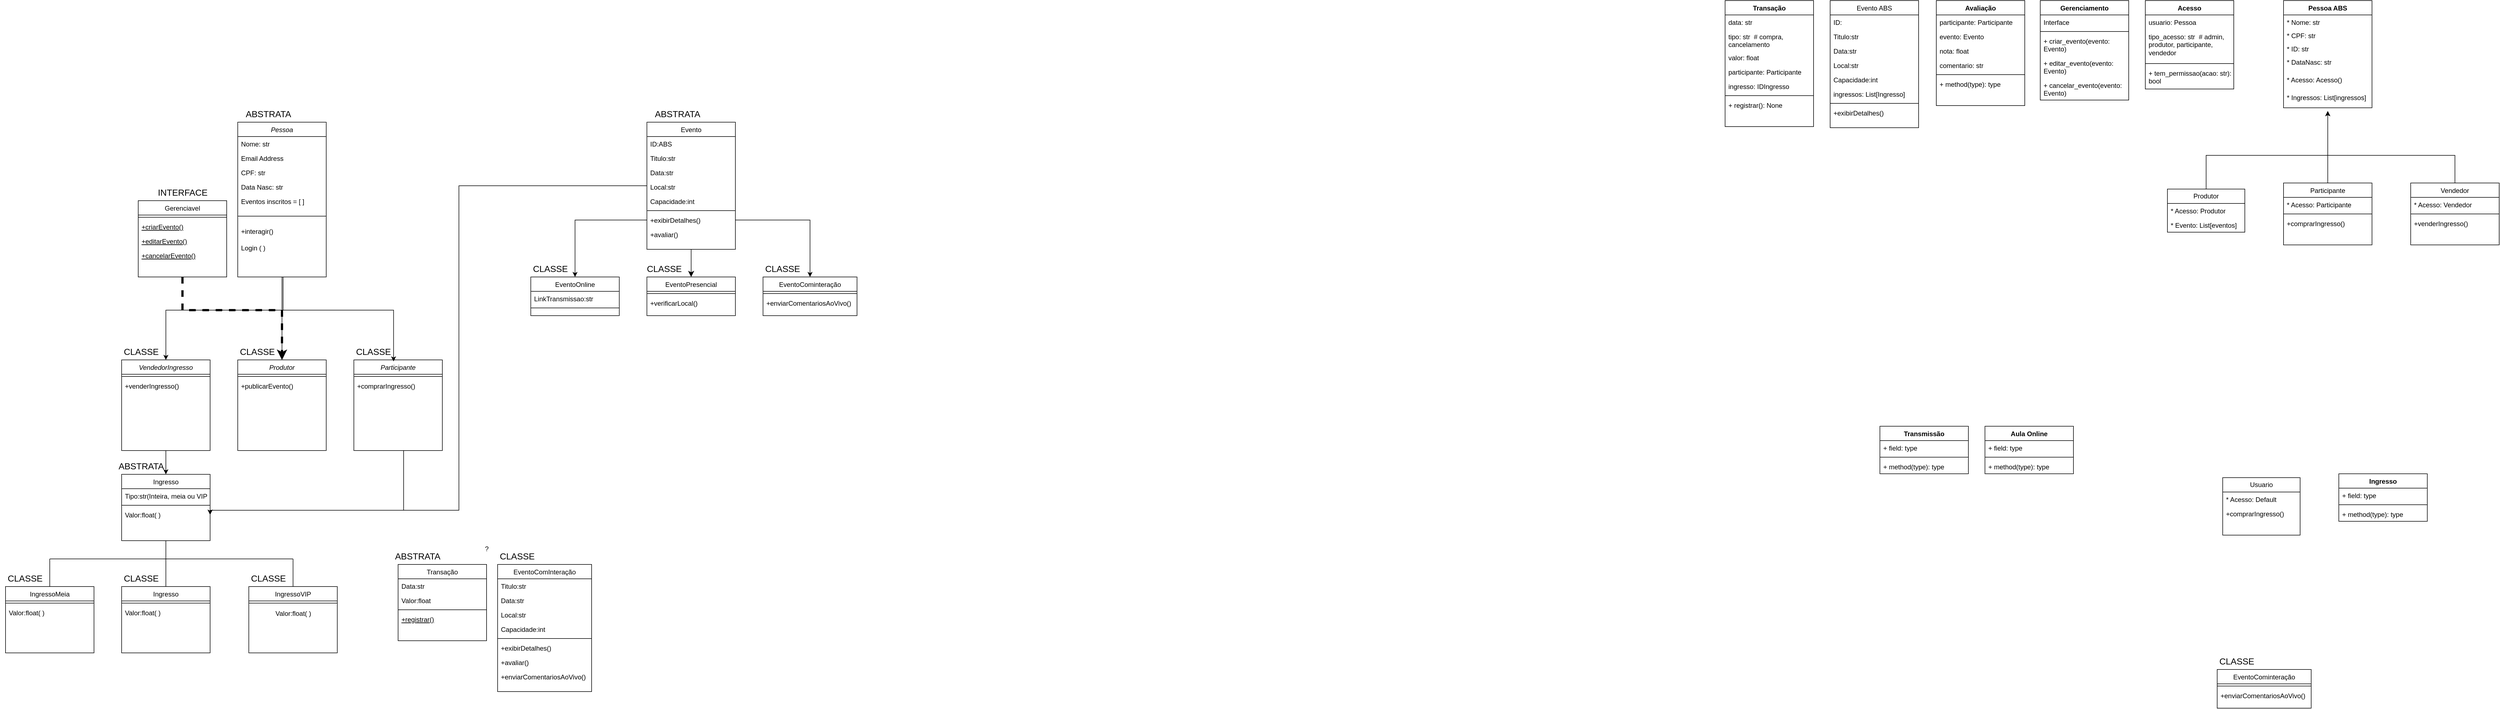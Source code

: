 <mxfile version="27.0.1">
  <diagram id="C5RBs43oDa-KdzZeNtuy" name="Page-1">
    <mxGraphModel dx="1316" dy="732" grid="1" gridSize="10" guides="1" tooltips="1" connect="1" arrows="1" fold="1" page="1" pageScale="1" pageWidth="827" pageHeight="1169" background="none" math="0" shadow="0">
      <root>
        <mxCell id="WIyWlLk6GJQsqaUBKTNV-0" />
        <mxCell id="WIyWlLk6GJQsqaUBKTNV-1" parent="WIyWlLk6GJQsqaUBKTNV-0" />
        <mxCell id="qELRmDSTks_RnJ9ymgZq-40" style="edgeStyle=orthogonalEdgeStyle;rounded=0;orthogonalLoop=1;jettySize=auto;html=1;exitX=0.5;exitY=1;exitDx=0;exitDy=0;" parent="WIyWlLk6GJQsqaUBKTNV-1" source="zkfFHV4jXpPFQw0GAbJ--0" target="qELRmDSTks_RnJ9ymgZq-30" edge="1">
          <mxGeometry relative="1" as="geometry">
            <mxPoint x="650" y="840" as="sourcePoint" />
            <Array as="points">
              <mxPoint x="552" y="810" />
              <mxPoint x="340" y="810" />
            </Array>
          </mxGeometry>
        </mxCell>
        <mxCell id="qELRmDSTks_RnJ9ymgZq-84" style="edgeStyle=orthogonalEdgeStyle;rounded=0;orthogonalLoop=1;jettySize=auto;html=1;" parent="WIyWlLk6GJQsqaUBKTNV-1" source="zkfFHV4jXpPFQw0GAbJ--0" target="vaQc-ln_dhfai32MLf0o-9" edge="1">
          <mxGeometry relative="1" as="geometry" />
        </mxCell>
        <mxCell id="zkfFHV4jXpPFQw0GAbJ--0" value="Pessoa" style="swimlane;fontStyle=2;align=center;verticalAlign=top;childLayout=stackLayout;horizontal=1;startSize=26;horizontalStack=0;resizeParent=1;resizeLast=0;collapsible=1;marginBottom=0;rounded=0;shadow=0;strokeWidth=1;" parent="WIyWlLk6GJQsqaUBKTNV-1" vertex="1">
          <mxGeometry x="470" y="470" width="160" height="280" as="geometry">
            <mxRectangle x="230" y="140" width="160" height="26" as="alternateBounds" />
          </mxGeometry>
        </mxCell>
        <mxCell id="zkfFHV4jXpPFQw0GAbJ--1" value="Nome: str" style="text;align=left;verticalAlign=top;spacingLeft=4;spacingRight=4;overflow=hidden;rotatable=0;points=[[0,0.5],[1,0.5]];portConstraint=eastwest;" parent="zkfFHV4jXpPFQw0GAbJ--0" vertex="1">
          <mxGeometry y="26" width="160" height="26" as="geometry" />
        </mxCell>
        <mxCell id="zkfFHV4jXpPFQw0GAbJ--3" value="Email Address" style="text;align=left;verticalAlign=top;spacingLeft=4;spacingRight=4;overflow=hidden;rotatable=0;points=[[0,0.5],[1,0.5]];portConstraint=eastwest;rounded=0;shadow=0;html=0;" parent="zkfFHV4jXpPFQw0GAbJ--0" vertex="1">
          <mxGeometry y="52" width="160" height="26" as="geometry" />
        </mxCell>
        <mxCell id="3LgKwWBH9SutKrGx6Lj7-1" value="CPF: str" style="text;align=left;verticalAlign=top;spacingLeft=4;spacingRight=4;overflow=hidden;rotatable=0;points=[[0,0.5],[1,0.5]];portConstraint=eastwest;rounded=0;shadow=0;html=0;" parent="zkfFHV4jXpPFQw0GAbJ--0" vertex="1">
          <mxGeometry y="78" width="160" height="26" as="geometry" />
        </mxCell>
        <mxCell id="3LgKwWBH9SutKrGx6Lj7-2" value="Data Nasc: str" style="text;align=left;verticalAlign=top;spacingLeft=4;spacingRight=4;overflow=hidden;rotatable=0;points=[[0,0.5],[1,0.5]];portConstraint=eastwest;rounded=0;shadow=0;html=0;" parent="zkfFHV4jXpPFQw0GAbJ--0" vertex="1">
          <mxGeometry y="104" width="160" height="26" as="geometry" />
        </mxCell>
        <mxCell id="3LgKwWBH9SutKrGx6Lj7-3" value="Eventos inscritos = [ ] " style="text;align=left;verticalAlign=top;spacingLeft=4;spacingRight=4;overflow=hidden;rotatable=0;points=[[0,0.5],[1,0.5]];portConstraint=eastwest;rounded=0;shadow=0;html=0;" parent="zkfFHV4jXpPFQw0GAbJ--0" vertex="1">
          <mxGeometry y="130" width="160" height="26" as="geometry" />
        </mxCell>
        <mxCell id="zkfFHV4jXpPFQw0GAbJ--4" value="" style="line;html=1;strokeWidth=1;align=left;verticalAlign=middle;spacingTop=-1;spacingLeft=3;spacingRight=3;rotatable=0;labelPosition=right;points=[];portConstraint=eastwest;" parent="zkfFHV4jXpPFQw0GAbJ--0" vertex="1">
          <mxGeometry y="156" width="160" height="28" as="geometry" />
        </mxCell>
        <mxCell id="zkfFHV4jXpPFQw0GAbJ--5" value="+interagir()" style="text;align=left;verticalAlign=top;spacingLeft=4;spacingRight=4;overflow=hidden;rotatable=0;points=[[0,0.5],[1,0.5]];portConstraint=eastwest;" parent="zkfFHV4jXpPFQw0GAbJ--0" vertex="1">
          <mxGeometry y="184" width="160" height="30" as="geometry" />
        </mxCell>
        <mxCell id="3LgKwWBH9SutKrGx6Lj7-6" value="Login ( )" style="text;align=left;verticalAlign=top;spacingLeft=4;spacingRight=4;overflow=hidden;rotatable=0;points=[[0,0.5],[1,0.5]];portConstraint=eastwest;" parent="zkfFHV4jXpPFQw0GAbJ--0" vertex="1">
          <mxGeometry y="214" width="160" height="30" as="geometry" />
        </mxCell>
        <mxCell id="miz2k0240RmvroDc6ffv-0" style="edgeStyle=orthogonalEdgeStyle;rounded=0;orthogonalLoop=1;jettySize=auto;html=1;entryX=0.5;entryY=0;entryDx=0;entryDy=0;exitX=0.5;exitY=1;exitDx=0;exitDy=0;dashed=1;strokeWidth=4;" parent="WIyWlLk6GJQsqaUBKTNV-1" source="zkfFHV4jXpPFQw0GAbJ--6" target="vaQc-ln_dhfai32MLf0o-9" edge="1">
          <mxGeometry relative="1" as="geometry">
            <Array as="points">
              <mxPoint x="370" y="810" />
              <mxPoint x="550" y="810" />
            </Array>
          </mxGeometry>
        </mxCell>
        <mxCell id="zkfFHV4jXpPFQw0GAbJ--6" value="Gerenciavel" style="swimlane;fontStyle=0;align=center;verticalAlign=top;childLayout=stackLayout;horizontal=1;startSize=26;horizontalStack=0;resizeParent=1;resizeLast=0;collapsible=1;marginBottom=0;rounded=0;shadow=0;strokeWidth=1;" parent="WIyWlLk6GJQsqaUBKTNV-1" vertex="1">
          <mxGeometry x="290" y="612" width="160" height="138" as="geometry">
            <mxRectangle x="130" y="380" width="160" height="26" as="alternateBounds" />
          </mxGeometry>
        </mxCell>
        <mxCell id="zkfFHV4jXpPFQw0GAbJ--9" value="" style="line;html=1;strokeWidth=1;align=left;verticalAlign=middle;spacingTop=-1;spacingLeft=3;spacingRight=3;rotatable=0;labelPosition=right;points=[];portConstraint=eastwest;" parent="zkfFHV4jXpPFQw0GAbJ--6" vertex="1">
          <mxGeometry y="26" width="160" height="8" as="geometry" />
        </mxCell>
        <mxCell id="zkfFHV4jXpPFQw0GAbJ--10" value="+criarEvento()" style="text;align=left;verticalAlign=top;spacingLeft=4;spacingRight=4;overflow=hidden;rotatable=0;points=[[0,0.5],[1,0.5]];portConstraint=eastwest;fontStyle=4" parent="zkfFHV4jXpPFQw0GAbJ--6" vertex="1">
          <mxGeometry y="34" width="160" height="26" as="geometry" />
        </mxCell>
        <mxCell id="qELRmDSTks_RnJ9ymgZq-77" value="+editarEvento()" style="text;align=left;verticalAlign=top;spacingLeft=4;spacingRight=4;overflow=hidden;rotatable=0;points=[[0,0.5],[1,0.5]];portConstraint=eastwest;fontStyle=4" parent="zkfFHV4jXpPFQw0GAbJ--6" vertex="1">
          <mxGeometry y="60" width="160" height="26" as="geometry" />
        </mxCell>
        <mxCell id="qELRmDSTks_RnJ9ymgZq-78" value="+cancelarEvento()" style="text;align=left;verticalAlign=top;spacingLeft=4;spacingRight=4;overflow=hidden;rotatable=0;points=[[0,0.5],[1,0.5]];portConstraint=eastwest;fontStyle=4" parent="zkfFHV4jXpPFQw0GAbJ--6" vertex="1">
          <mxGeometry y="86" width="160" height="26" as="geometry" />
        </mxCell>
        <mxCell id="zkfFHV4jXpPFQw0GAbJ--13" value="IngressoMeia" style="swimlane;fontStyle=0;align=center;verticalAlign=top;childLayout=stackLayout;horizontal=1;startSize=26;horizontalStack=0;resizeParent=1;resizeLast=0;collapsible=1;marginBottom=0;rounded=0;shadow=0;strokeWidth=1;" parent="WIyWlLk6GJQsqaUBKTNV-1" vertex="1">
          <mxGeometry x="50" y="1310" width="160" height="120" as="geometry">
            <mxRectangle x="340" y="380" width="170" height="26" as="alternateBounds" />
          </mxGeometry>
        </mxCell>
        <mxCell id="zkfFHV4jXpPFQw0GAbJ--15" value="" style="line;html=1;strokeWidth=1;align=left;verticalAlign=middle;spacingTop=-1;spacingLeft=3;spacingRight=3;rotatable=0;labelPosition=right;points=[];portConstraint=eastwest;" parent="zkfFHV4jXpPFQw0GAbJ--13" vertex="1">
          <mxGeometry y="26" width="160" height="8" as="geometry" />
        </mxCell>
        <mxCell id="zkfFHV4jXpPFQw0GAbJ--14" value="Valor:float( )" style="text;align=left;verticalAlign=top;spacingLeft=4;spacingRight=4;overflow=hidden;rotatable=0;points=[[0,0.5],[1,0.5]];portConstraint=eastwest;" parent="zkfFHV4jXpPFQw0GAbJ--13" vertex="1">
          <mxGeometry y="34" width="160" height="26" as="geometry" />
        </mxCell>
        <mxCell id="vaQc-ln_dhfai32MLf0o-47" style="edgeStyle=none;curved=1;rounded=0;orthogonalLoop=1;jettySize=auto;html=1;entryX=0.5;entryY=0;entryDx=0;entryDy=0;fontSize=12;startSize=8;endSize=8;" parent="WIyWlLk6GJQsqaUBKTNV-1" source="zkfFHV4jXpPFQw0GAbJ--17" target="vaQc-ln_dhfai32MLf0o-37" edge="1">
          <mxGeometry relative="1" as="geometry" />
        </mxCell>
        <mxCell id="miz2k0240RmvroDc6ffv-1" style="edgeStyle=orthogonalEdgeStyle;rounded=0;orthogonalLoop=1;jettySize=auto;html=1;entryX=1;entryY=0.5;entryDx=0;entryDy=0;targetPerimeterSpacing=0;" parent="WIyWlLk6GJQsqaUBKTNV-1" source="zkfFHV4jXpPFQw0GAbJ--17" target="qELRmDSTks_RnJ9ymgZq-49" edge="1">
          <mxGeometry relative="1" as="geometry">
            <Array as="points">
              <mxPoint x="870" y="585" />
              <mxPoint x="870" y="1172" />
            </Array>
          </mxGeometry>
        </mxCell>
        <mxCell id="zkfFHV4jXpPFQw0GAbJ--17" value="Evento" style="swimlane;fontStyle=0;align=center;verticalAlign=top;childLayout=stackLayout;horizontal=1;startSize=26;horizontalStack=0;resizeParent=1;resizeLast=0;collapsible=1;marginBottom=0;rounded=0;shadow=0;strokeWidth=1;" parent="WIyWlLk6GJQsqaUBKTNV-1" vertex="1">
          <mxGeometry x="1210" y="470" width="160" height="230" as="geometry">
            <mxRectangle x="550" y="140" width="160" height="26" as="alternateBounds" />
          </mxGeometry>
        </mxCell>
        <mxCell id="qELRmDSTks_RnJ9ymgZq-29" value="ID:ABS" style="text;align=left;verticalAlign=top;spacingLeft=4;spacingRight=4;overflow=hidden;rotatable=0;points=[[0,0.5],[1,0.5]];portConstraint=eastwest;" parent="zkfFHV4jXpPFQw0GAbJ--17" vertex="1">
          <mxGeometry y="26" width="160" height="26" as="geometry" />
        </mxCell>
        <mxCell id="zkfFHV4jXpPFQw0GAbJ--18" value="Titulo:str " style="text;align=left;verticalAlign=top;spacingLeft=4;spacingRight=4;overflow=hidden;rotatable=0;points=[[0,0.5],[1,0.5]];portConstraint=eastwest;" parent="zkfFHV4jXpPFQw0GAbJ--17" vertex="1">
          <mxGeometry y="52" width="160" height="26" as="geometry" />
        </mxCell>
        <mxCell id="zkfFHV4jXpPFQw0GAbJ--19" value="Data:str " style="text;align=left;verticalAlign=top;spacingLeft=4;spacingRight=4;overflow=hidden;rotatable=0;points=[[0,0.5],[1,0.5]];portConstraint=eastwest;rounded=0;shadow=0;html=0;" parent="zkfFHV4jXpPFQw0GAbJ--17" vertex="1">
          <mxGeometry y="78" width="160" height="26" as="geometry" />
        </mxCell>
        <mxCell id="zkfFHV4jXpPFQw0GAbJ--20" value="Local:str " style="text;align=left;verticalAlign=top;spacingLeft=4;spacingRight=4;overflow=hidden;rotatable=0;points=[[0,0.5],[1,0.5]];portConstraint=eastwest;rounded=0;shadow=0;html=0;" parent="zkfFHV4jXpPFQw0GAbJ--17" vertex="1">
          <mxGeometry y="104" width="160" height="26" as="geometry" />
        </mxCell>
        <mxCell id="zkfFHV4jXpPFQw0GAbJ--21" value="Capacidade:int" style="text;align=left;verticalAlign=top;spacingLeft=4;spacingRight=4;overflow=hidden;rotatable=0;points=[[0,0.5],[1,0.5]];portConstraint=eastwest;rounded=0;shadow=0;html=0;" parent="zkfFHV4jXpPFQw0GAbJ--17" vertex="1">
          <mxGeometry y="130" width="160" height="26" as="geometry" />
        </mxCell>
        <mxCell id="zkfFHV4jXpPFQw0GAbJ--23" value="" style="line;html=1;strokeWidth=1;align=left;verticalAlign=middle;spacingTop=-1;spacingLeft=3;spacingRight=3;rotatable=0;labelPosition=right;points=[];portConstraint=eastwest;" parent="zkfFHV4jXpPFQw0GAbJ--17" vertex="1">
          <mxGeometry y="156" width="160" height="8" as="geometry" />
        </mxCell>
        <mxCell id="zkfFHV4jXpPFQw0GAbJ--24" value="+exibirDetalhes()" style="text;align=left;verticalAlign=top;spacingLeft=4;spacingRight=4;overflow=hidden;rotatable=0;points=[[0,0.5],[1,0.5]];portConstraint=eastwest;" parent="zkfFHV4jXpPFQw0GAbJ--17" vertex="1">
          <mxGeometry y="164" width="160" height="26" as="geometry" />
        </mxCell>
        <mxCell id="zkfFHV4jXpPFQw0GAbJ--25" value="+avaliar() " style="text;align=left;verticalAlign=top;spacingLeft=4;spacingRight=4;overflow=hidden;rotatable=0;points=[[0,0.5],[1,0.5]];portConstraint=eastwest;" parent="zkfFHV4jXpPFQw0GAbJ--17" vertex="1">
          <mxGeometry y="190" width="160" height="40" as="geometry" />
        </mxCell>
        <mxCell id="vaQc-ln_dhfai32MLf0o-1" value="ABSTRATA" style="text;html=1;align=center;verticalAlign=middle;resizable=0;points=[];autosize=1;strokeColor=none;fillColor=none;fontSize=16;" parent="WIyWlLk6GJQsqaUBKTNV-1" vertex="1">
          <mxGeometry x="470" y="440" width="110" height="30" as="geometry" />
        </mxCell>
        <mxCell id="vaQc-ln_dhfai32MLf0o-5" value="ABSTRATA" style="text;html=1;align=center;verticalAlign=middle;resizable=0;points=[];autosize=1;strokeColor=none;fillColor=none;fontSize=16;" parent="WIyWlLk6GJQsqaUBKTNV-1" vertex="1">
          <mxGeometry x="1210" y="440" width="110" height="30" as="geometry" />
        </mxCell>
        <mxCell id="vaQc-ln_dhfai32MLf0o-6" value="ABSTRATA" style="text;html=1;align=center;verticalAlign=middle;resizable=0;points=[];autosize=1;strokeColor=none;fillColor=none;fontSize=16;" parent="WIyWlLk6GJQsqaUBKTNV-1" vertex="1">
          <mxGeometry x="740" y="1240" width="110" height="30" as="geometry" />
        </mxCell>
        <mxCell id="vaQc-ln_dhfai32MLf0o-7" value="CLASSE" style="text;html=1;align=center;verticalAlign=middle;resizable=0;points=[];autosize=1;strokeColor=none;fillColor=none;fontSize=16;" parent="WIyWlLk6GJQsqaUBKTNV-1" vertex="1">
          <mxGeometry x="250" y="1280" width="90" height="30" as="geometry" />
        </mxCell>
        <mxCell id="vaQc-ln_dhfai32MLf0o-9" value="Produtor" style="swimlane;fontStyle=2;align=center;verticalAlign=top;childLayout=stackLayout;horizontal=1;startSize=26;horizontalStack=0;resizeParent=1;resizeLast=0;collapsible=1;marginBottom=0;rounded=0;shadow=0;strokeWidth=1;" parent="WIyWlLk6GJQsqaUBKTNV-1" vertex="1">
          <mxGeometry x="470" y="900" width="160" height="164" as="geometry">
            <mxRectangle x="230" y="140" width="160" height="26" as="alternateBounds" />
          </mxGeometry>
        </mxCell>
        <mxCell id="vaQc-ln_dhfai32MLf0o-13" value="" style="line;html=1;strokeWidth=1;align=left;verticalAlign=middle;spacingTop=-1;spacingLeft=3;spacingRight=3;rotatable=0;labelPosition=right;points=[];portConstraint=eastwest;" parent="vaQc-ln_dhfai32MLf0o-9" vertex="1">
          <mxGeometry y="26" width="160" height="8" as="geometry" />
        </mxCell>
        <mxCell id="vaQc-ln_dhfai32MLf0o-24" value="+publicarEvento()" style="text;align=left;verticalAlign=top;spacingLeft=4;spacingRight=4;overflow=hidden;rotatable=0;points=[[0,0.5],[1,0.5]];portConstraint=eastwest;" parent="vaQc-ln_dhfai32MLf0o-9" vertex="1">
          <mxGeometry y="34" width="160" height="26" as="geometry" />
        </mxCell>
        <mxCell id="miz2k0240RmvroDc6ffv-2" style="edgeStyle=orthogonalEdgeStyle;rounded=0;orthogonalLoop=1;jettySize=auto;html=1;entryX=1;entryY=0.5;entryDx=0;entryDy=0;" parent="WIyWlLk6GJQsqaUBKTNV-1" target="qELRmDSTks_RnJ9ymgZq-49" edge="1">
          <mxGeometry relative="1" as="geometry">
            <Array as="points">
              <mxPoint x="770" y="1172" />
            </Array>
            <mxPoint x="770" y="1064" as="sourcePoint" />
            <mxPoint x="430" y="1172" as="targetPoint" />
          </mxGeometry>
        </mxCell>
        <mxCell id="vaQc-ln_dhfai32MLf0o-15" value="Participante" style="swimlane;fontStyle=2;align=center;verticalAlign=top;childLayout=stackLayout;horizontal=1;startSize=26;horizontalStack=0;resizeParent=1;resizeLast=0;collapsible=1;marginBottom=0;rounded=0;shadow=0;strokeWidth=1;" parent="WIyWlLk6GJQsqaUBKTNV-1" vertex="1">
          <mxGeometry x="680" y="900" width="160" height="164" as="geometry">
            <mxRectangle x="230" y="140" width="160" height="26" as="alternateBounds" />
          </mxGeometry>
        </mxCell>
        <mxCell id="vaQc-ln_dhfai32MLf0o-19" value="" style="line;html=1;strokeWidth=1;align=left;verticalAlign=middle;spacingTop=-1;spacingLeft=3;spacingRight=3;rotatable=0;labelPosition=right;points=[];portConstraint=eastwest;" parent="vaQc-ln_dhfai32MLf0o-15" vertex="1">
          <mxGeometry y="26" width="160" height="8" as="geometry" />
        </mxCell>
        <mxCell id="vaQc-ln_dhfai32MLf0o-27" value="+comprarIngresso()" style="text;align=left;verticalAlign=top;spacingLeft=4;spacingRight=4;overflow=hidden;rotatable=0;points=[[0,0.5],[1,0.5]];portConstraint=eastwest;" parent="vaQc-ln_dhfai32MLf0o-15" vertex="1">
          <mxGeometry y="34" width="160" height="26" as="geometry" />
        </mxCell>
        <mxCell id="vaQc-ln_dhfai32MLf0o-25" value="CLASSE" style="text;html=1;align=center;verticalAlign=middle;resizable=0;points=[];autosize=1;strokeColor=none;fillColor=none;fontSize=16;" parent="WIyWlLk6GJQsqaUBKTNV-1" vertex="1">
          <mxGeometry x="460" y="870" width="90" height="30" as="geometry" />
        </mxCell>
        <mxCell id="vaQc-ln_dhfai32MLf0o-26" value="CLASSE" style="text;html=1;align=center;verticalAlign=middle;resizable=0;points=[];autosize=1;strokeColor=none;fillColor=none;fontSize=16;" parent="WIyWlLk6GJQsqaUBKTNV-1" vertex="1">
          <mxGeometry x="670" y="870" width="90" height="30" as="geometry" />
        </mxCell>
        <mxCell id="vaQc-ln_dhfai32MLf0o-28" value="EventoOnline" style="swimlane;fontStyle=0;align=center;verticalAlign=top;childLayout=stackLayout;horizontal=1;startSize=26;horizontalStack=0;resizeParent=1;resizeLast=0;collapsible=1;marginBottom=0;rounded=0;shadow=0;strokeWidth=1;" parent="WIyWlLk6GJQsqaUBKTNV-1" vertex="1">
          <mxGeometry x="1000" y="750" width="160" height="70" as="geometry">
            <mxRectangle x="550" y="140" width="160" height="26" as="alternateBounds" />
          </mxGeometry>
        </mxCell>
        <mxCell id="vaQc-ln_dhfai32MLf0o-58" value="LinkTransmissao:str" style="text;align=left;verticalAlign=top;spacingLeft=4;spacingRight=4;overflow=hidden;rotatable=0;points=[[0,0.5],[1,0.5]];portConstraint=eastwest;rounded=0;shadow=0;html=0;" parent="vaQc-ln_dhfai32MLf0o-28" vertex="1">
          <mxGeometry y="26" width="160" height="26" as="geometry" />
        </mxCell>
        <mxCell id="vaQc-ln_dhfai32MLf0o-33" value="" style="line;html=1;strokeWidth=1;align=left;verticalAlign=middle;spacingTop=-1;spacingLeft=3;spacingRight=3;rotatable=0;labelPosition=right;points=[];portConstraint=eastwest;" parent="vaQc-ln_dhfai32MLf0o-28" vertex="1">
          <mxGeometry y="52" width="160" height="8" as="geometry" />
        </mxCell>
        <mxCell id="vaQc-ln_dhfai32MLf0o-36" value="CLASSE" style="text;html=1;align=center;verticalAlign=middle;resizable=0;points=[];autosize=1;strokeColor=none;fillColor=none;fontSize=16;" parent="WIyWlLk6GJQsqaUBKTNV-1" vertex="1">
          <mxGeometry x="990" y="720" width="90" height="30" as="geometry" />
        </mxCell>
        <mxCell id="vaQc-ln_dhfai32MLf0o-37" value="EventoPresencial" style="swimlane;fontStyle=0;align=center;verticalAlign=top;childLayout=stackLayout;horizontal=1;startSize=26;horizontalStack=0;resizeParent=1;resizeLast=0;collapsible=1;marginBottom=0;rounded=0;shadow=0;strokeWidth=1;" parent="WIyWlLk6GJQsqaUBKTNV-1" vertex="1">
          <mxGeometry x="1210" y="750" width="160" height="70" as="geometry">
            <mxRectangle x="550" y="140" width="160" height="26" as="alternateBounds" />
          </mxGeometry>
        </mxCell>
        <mxCell id="vaQc-ln_dhfai32MLf0o-42" value="" style="line;html=1;strokeWidth=1;align=left;verticalAlign=middle;spacingTop=-1;spacingLeft=3;spacingRight=3;rotatable=0;labelPosition=right;points=[];portConstraint=eastwest;" parent="vaQc-ln_dhfai32MLf0o-37" vertex="1">
          <mxGeometry y="26" width="160" height="8" as="geometry" />
        </mxCell>
        <mxCell id="vaQc-ln_dhfai32MLf0o-59" value="+verificarLocal()" style="text;align=left;verticalAlign=top;spacingLeft=4;spacingRight=4;overflow=hidden;rotatable=0;points=[[0,0.5],[1,0.5]];portConstraint=eastwest;" parent="vaQc-ln_dhfai32MLf0o-37" vertex="1">
          <mxGeometry y="34" width="160" height="30" as="geometry" />
        </mxCell>
        <mxCell id="vaQc-ln_dhfai32MLf0o-45" value="CLASSE" style="text;html=1;align=center;verticalAlign=middle;resizable=0;points=[];autosize=1;strokeColor=none;fillColor=none;fontSize=16;" parent="WIyWlLk6GJQsqaUBKTNV-1" vertex="1">
          <mxGeometry x="1196" y="720" width="90" height="30" as="geometry" />
        </mxCell>
        <mxCell id="vaQc-ln_dhfai32MLf0o-48" value="EventoCominteração" style="swimlane;fontStyle=0;align=center;verticalAlign=top;childLayout=stackLayout;horizontal=1;startSize=26;horizontalStack=0;resizeParent=1;resizeLast=0;collapsible=1;marginBottom=0;rounded=0;shadow=0;strokeWidth=1;" parent="WIyWlLk6GJQsqaUBKTNV-1" vertex="1">
          <mxGeometry x="1420" y="750" width="170" height="70" as="geometry">
            <mxRectangle x="550" y="140" width="160" height="26" as="alternateBounds" />
          </mxGeometry>
        </mxCell>
        <mxCell id="vaQc-ln_dhfai32MLf0o-53" value="" style="line;html=1;strokeWidth=1;align=left;verticalAlign=middle;spacingTop=-1;spacingLeft=3;spacingRight=3;rotatable=0;labelPosition=right;points=[];portConstraint=eastwest;" parent="vaQc-ln_dhfai32MLf0o-48" vertex="1">
          <mxGeometry y="26" width="170" height="8" as="geometry" />
        </mxCell>
        <mxCell id="vaQc-ln_dhfai32MLf0o-60" value="+enviarComentariosAoVivo()" style="text;align=left;verticalAlign=top;spacingLeft=4;spacingRight=4;overflow=hidden;rotatable=0;points=[[0,0.5],[1,0.5]];portConstraint=eastwest;" parent="vaQc-ln_dhfai32MLf0o-48" vertex="1">
          <mxGeometry y="34" width="170" height="26" as="geometry" />
        </mxCell>
        <mxCell id="vaQc-ln_dhfai32MLf0o-56" value="CLASSE" style="text;html=1;align=center;verticalAlign=middle;resizable=0;points=[];autosize=1;strokeColor=none;fillColor=none;fontSize=16;" parent="WIyWlLk6GJQsqaUBKTNV-1" vertex="1">
          <mxGeometry x="1410" y="720" width="90" height="30" as="geometry" />
        </mxCell>
        <mxCell id="qELRmDSTks_RnJ9ymgZq-0" value="EventoComInteração" style="swimlane;fontStyle=0;align=center;verticalAlign=top;childLayout=stackLayout;horizontal=1;startSize=26;horizontalStack=0;resizeParent=1;resizeLast=0;collapsible=1;marginBottom=0;rounded=0;shadow=0;strokeWidth=1;" parent="WIyWlLk6GJQsqaUBKTNV-1" vertex="1">
          <mxGeometry x="940" y="1270" width="170" height="230" as="geometry">
            <mxRectangle x="550" y="140" width="160" height="26" as="alternateBounds" />
          </mxGeometry>
        </mxCell>
        <mxCell id="qELRmDSTks_RnJ9ymgZq-1" value="Titulo:str" style="text;align=left;verticalAlign=top;spacingLeft=4;spacingRight=4;overflow=hidden;rotatable=0;points=[[0,0.5],[1,0.5]];portConstraint=eastwest;" parent="qELRmDSTks_RnJ9ymgZq-0" vertex="1">
          <mxGeometry y="26" width="170" height="26" as="geometry" />
        </mxCell>
        <mxCell id="qELRmDSTks_RnJ9ymgZq-2" value="Data:str" style="text;align=left;verticalAlign=top;spacingLeft=4;spacingRight=4;overflow=hidden;rotatable=0;points=[[0,0.5],[1,0.5]];portConstraint=eastwest;rounded=0;shadow=0;html=0;" parent="qELRmDSTks_RnJ9ymgZq-0" vertex="1">
          <mxGeometry y="52" width="170" height="26" as="geometry" />
        </mxCell>
        <mxCell id="qELRmDSTks_RnJ9ymgZq-3" value="Local:str" style="text;align=left;verticalAlign=top;spacingLeft=4;spacingRight=4;overflow=hidden;rotatable=0;points=[[0,0.5],[1,0.5]];portConstraint=eastwest;rounded=0;shadow=0;html=0;" parent="qELRmDSTks_RnJ9ymgZq-0" vertex="1">
          <mxGeometry y="78" width="170" height="26" as="geometry" />
        </mxCell>
        <mxCell id="qELRmDSTks_RnJ9ymgZq-4" value="Capacidade:int" style="text;align=left;verticalAlign=top;spacingLeft=4;spacingRight=4;overflow=hidden;rotatable=0;points=[[0,0.5],[1,0.5]];portConstraint=eastwest;rounded=0;shadow=0;html=0;" parent="qELRmDSTks_RnJ9ymgZq-0" vertex="1">
          <mxGeometry y="104" width="170" height="26" as="geometry" />
        </mxCell>
        <mxCell id="qELRmDSTks_RnJ9ymgZq-5" value="" style="line;html=1;strokeWidth=1;align=left;verticalAlign=middle;spacingTop=-1;spacingLeft=3;spacingRight=3;rotatable=0;labelPosition=right;points=[];portConstraint=eastwest;" parent="qELRmDSTks_RnJ9ymgZq-0" vertex="1">
          <mxGeometry y="130" width="170" height="8" as="geometry" />
        </mxCell>
        <mxCell id="qELRmDSTks_RnJ9ymgZq-6" value="+exibirDetalhes()" style="text;align=left;verticalAlign=top;spacingLeft=4;spacingRight=4;overflow=hidden;rotatable=0;points=[[0,0.5],[1,0.5]];portConstraint=eastwest;" parent="qELRmDSTks_RnJ9ymgZq-0" vertex="1">
          <mxGeometry y="138" width="170" height="26" as="geometry" />
        </mxCell>
        <mxCell id="qELRmDSTks_RnJ9ymgZq-7" value="+avaliar()&#xa;&#xa;&#xa;&#xa;&#xa;&#xa;" style="text;align=left;verticalAlign=top;spacingLeft=4;spacingRight=4;overflow=hidden;rotatable=0;points=[[0,0.5],[1,0.5]];portConstraint=eastwest;" parent="qELRmDSTks_RnJ9ymgZq-0" vertex="1">
          <mxGeometry y="164" width="170" height="26" as="geometry" />
        </mxCell>
        <mxCell id="qELRmDSTks_RnJ9ymgZq-8" value="+enviarComentariosAoVivo()" style="text;align=left;verticalAlign=top;spacingLeft=4;spacingRight=4;overflow=hidden;rotatable=0;points=[[0,0.5],[1,0.5]];portConstraint=eastwest;" parent="qELRmDSTks_RnJ9ymgZq-0" vertex="1">
          <mxGeometry y="190" width="170" height="26" as="geometry" />
        </mxCell>
        <mxCell id="qELRmDSTks_RnJ9ymgZq-9" value="CLASSE" style="text;html=1;align=center;verticalAlign=middle;resizable=0;points=[];autosize=1;strokeColor=none;fillColor=none;fontSize=16;" parent="WIyWlLk6GJQsqaUBKTNV-1" vertex="1">
          <mxGeometry x="930" y="1240" width="90" height="30" as="geometry" />
        </mxCell>
        <mxCell id="qELRmDSTks_RnJ9ymgZq-30" value="VendedorIngresso" style="swimlane;fontStyle=2;align=center;verticalAlign=top;childLayout=stackLayout;horizontal=1;startSize=26;horizontalStack=0;resizeParent=1;resizeLast=0;collapsible=1;marginBottom=0;rounded=0;shadow=0;strokeWidth=1;" parent="WIyWlLk6GJQsqaUBKTNV-1" vertex="1">
          <mxGeometry x="260" y="900" width="160" height="164" as="geometry">
            <mxRectangle x="230" y="140" width="160" height="26" as="alternateBounds" />
          </mxGeometry>
        </mxCell>
        <mxCell id="qELRmDSTks_RnJ9ymgZq-34" value="" style="line;html=1;strokeWidth=1;align=left;verticalAlign=middle;spacingTop=-1;spacingLeft=3;spacingRight=3;rotatable=0;labelPosition=right;points=[];portConstraint=eastwest;" parent="qELRmDSTks_RnJ9ymgZq-30" vertex="1">
          <mxGeometry y="26" width="160" height="8" as="geometry" />
        </mxCell>
        <mxCell id="qELRmDSTks_RnJ9ymgZq-36" value="+venderIngresso()" style="text;align=left;verticalAlign=top;spacingLeft=4;spacingRight=4;overflow=hidden;rotatable=0;points=[[0,0.5],[1,0.5]];portConstraint=eastwest;" parent="qELRmDSTks_RnJ9ymgZq-30" vertex="1">
          <mxGeometry y="34" width="160" height="26" as="geometry" />
        </mxCell>
        <mxCell id="qELRmDSTks_RnJ9ymgZq-37" value="CLASSE" style="text;html=1;align=center;verticalAlign=middle;resizable=0;points=[];autosize=1;strokeColor=none;fillColor=none;fontSize=16;" parent="WIyWlLk6GJQsqaUBKTNV-1" vertex="1">
          <mxGeometry x="250" y="870" width="90" height="30" as="geometry" />
        </mxCell>
        <mxCell id="qELRmDSTks_RnJ9ymgZq-42" value="Ingresso" style="swimlane;fontStyle=0;align=center;verticalAlign=top;childLayout=stackLayout;horizontal=1;startSize=26;horizontalStack=0;resizeParent=1;resizeLast=0;collapsible=1;marginBottom=0;rounded=0;shadow=0;strokeWidth=1;" parent="WIyWlLk6GJQsqaUBKTNV-1" vertex="1">
          <mxGeometry x="260" y="1310" width="160" height="120" as="geometry">
            <mxRectangle x="340" y="380" width="170" height="26" as="alternateBounds" />
          </mxGeometry>
        </mxCell>
        <mxCell id="qELRmDSTks_RnJ9ymgZq-45" value="" style="line;html=1;strokeWidth=1;align=left;verticalAlign=middle;spacingTop=-1;spacingLeft=3;spacingRight=3;rotatable=0;labelPosition=right;points=[];portConstraint=eastwest;" parent="qELRmDSTks_RnJ9ymgZq-42" vertex="1">
          <mxGeometry y="26" width="160" height="8" as="geometry" />
        </mxCell>
        <mxCell id="qELRmDSTks_RnJ9ymgZq-44" value="Valor:float( )" style="text;align=left;verticalAlign=top;spacingLeft=4;spacingRight=4;overflow=hidden;rotatable=0;points=[[0,0.5],[1,0.5]];portConstraint=eastwest;" parent="qELRmDSTks_RnJ9ymgZq-42" vertex="1">
          <mxGeometry y="34" width="160" height="26" as="geometry" />
        </mxCell>
        <mxCell id="qELRmDSTks_RnJ9ymgZq-46" value="CLASSE" style="text;html=1;align=center;verticalAlign=middle;resizable=0;points=[];autosize=1;strokeColor=none;fillColor=none;fontSize=16;" parent="WIyWlLk6GJQsqaUBKTNV-1" vertex="1">
          <mxGeometry x="40" y="1280" width="90" height="30" as="geometry" />
        </mxCell>
        <mxCell id="qELRmDSTks_RnJ9ymgZq-47" value="Ingresso" style="swimlane;fontStyle=0;align=center;verticalAlign=top;childLayout=stackLayout;horizontal=1;startSize=26;horizontalStack=0;resizeParent=1;resizeLast=0;collapsible=1;marginBottom=0;rounded=0;shadow=0;strokeWidth=1;" parent="WIyWlLk6GJQsqaUBKTNV-1" vertex="1">
          <mxGeometry x="260" y="1107" width="160" height="120" as="geometry">
            <mxRectangle x="340" y="380" width="170" height="26" as="alternateBounds" />
          </mxGeometry>
        </mxCell>
        <mxCell id="qELRmDSTks_RnJ9ymgZq-48" value="Tipo:str(Inteira, meia ou VIP)" style="text;align=left;verticalAlign=top;spacingLeft=4;spacingRight=4;overflow=hidden;rotatable=0;points=[[0,0.5],[1,0.5]];portConstraint=eastwest;" parent="qELRmDSTks_RnJ9ymgZq-47" vertex="1">
          <mxGeometry y="26" width="160" height="26" as="geometry" />
        </mxCell>
        <mxCell id="qELRmDSTks_RnJ9ymgZq-50" value="" style="line;html=1;strokeWidth=1;align=left;verticalAlign=middle;spacingTop=-1;spacingLeft=3;spacingRight=3;rotatable=0;labelPosition=right;points=[];portConstraint=eastwest;" parent="qELRmDSTks_RnJ9ymgZq-47" vertex="1">
          <mxGeometry y="52" width="160" height="8" as="geometry" />
        </mxCell>
        <mxCell id="qELRmDSTks_RnJ9ymgZq-49" value="Valor:float( )" style="text;align=left;verticalAlign=top;spacingLeft=4;spacingRight=4;overflow=hidden;rotatable=0;points=[[0,0.5],[1,0.5]];portConstraint=eastwest;" parent="qELRmDSTks_RnJ9ymgZq-47" vertex="1">
          <mxGeometry y="60" width="160" height="26" as="geometry" />
        </mxCell>
        <mxCell id="qELRmDSTks_RnJ9ymgZq-51" value="ABSTRATA" style="text;html=1;align=center;verticalAlign=middle;resizable=0;points=[];autosize=1;strokeColor=none;fillColor=none;fontSize=16;" parent="WIyWlLk6GJQsqaUBKTNV-1" vertex="1">
          <mxGeometry x="240" y="1077" width="110" height="30" as="geometry" />
        </mxCell>
        <mxCell id="qELRmDSTks_RnJ9ymgZq-52" style="edgeStyle=orthogonalEdgeStyle;rounded=0;orthogonalLoop=1;jettySize=auto;html=1;entryX=0.5;entryY=0;entryDx=0;entryDy=0;" parent="WIyWlLk6GJQsqaUBKTNV-1" source="qELRmDSTks_RnJ9ymgZq-30" target="qELRmDSTks_RnJ9ymgZq-47" edge="1">
          <mxGeometry relative="1" as="geometry">
            <Array as="points" />
          </mxGeometry>
        </mxCell>
        <mxCell id="qELRmDSTks_RnJ9ymgZq-53" value="CLASSE" style="text;html=1;align=center;verticalAlign=middle;resizable=0;points=[];autosize=1;strokeColor=none;fillColor=none;fontSize=16;" parent="WIyWlLk6GJQsqaUBKTNV-1" vertex="1">
          <mxGeometry x="480" y="1280" width="90" height="30" as="geometry" />
        </mxCell>
        <mxCell id="qELRmDSTks_RnJ9ymgZq-54" value="IngressoVIP" style="swimlane;fontStyle=0;align=center;verticalAlign=top;childLayout=stackLayout;horizontal=1;startSize=26;horizontalStack=0;resizeParent=1;resizeLast=0;collapsible=1;marginBottom=0;rounded=0;shadow=0;strokeWidth=1;" parent="WIyWlLk6GJQsqaUBKTNV-1" vertex="1">
          <mxGeometry x="490" y="1310" width="160" height="120" as="geometry">
            <mxRectangle x="340" y="380" width="170" height="26" as="alternateBounds" />
          </mxGeometry>
        </mxCell>
        <mxCell id="qELRmDSTks_RnJ9ymgZq-57" value="" style="line;html=1;strokeWidth=1;align=left;verticalAlign=middle;spacingTop=-1;spacingLeft=3;spacingRight=3;rotatable=0;labelPosition=right;points=[];portConstraint=eastwest;" parent="qELRmDSTks_RnJ9ymgZq-54" vertex="1">
          <mxGeometry y="26" width="160" height="8" as="geometry" />
        </mxCell>
        <mxCell id="5C1L7be6cEDXijV9zRKy-3" value="&lt;span style=&quot;text-align: left;&quot;&gt;Valor:float( )&lt;/span&gt;" style="text;html=1;align=center;verticalAlign=middle;resizable=0;points=[];autosize=1;strokeColor=none;fillColor=none;" parent="qELRmDSTks_RnJ9ymgZq-54" vertex="1">
          <mxGeometry y="34" width="160" height="30" as="geometry" />
        </mxCell>
        <mxCell id="qELRmDSTks_RnJ9ymgZq-69" value="Transação" style="swimlane;fontStyle=0;align=center;verticalAlign=top;childLayout=stackLayout;horizontal=1;startSize=26;horizontalStack=0;resizeParent=1;resizeLast=0;collapsible=1;marginBottom=0;rounded=0;shadow=0;strokeWidth=1;" parent="WIyWlLk6GJQsqaUBKTNV-1" vertex="1">
          <mxGeometry x="760" y="1270" width="160" height="138" as="geometry">
            <mxRectangle x="130" y="380" width="160" height="26" as="alternateBounds" />
          </mxGeometry>
        </mxCell>
        <mxCell id="qELRmDSTks_RnJ9ymgZq-70" value="Data:str" style="text;align=left;verticalAlign=top;spacingLeft=4;spacingRight=4;overflow=hidden;rotatable=0;points=[[0,0.5],[1,0.5]];portConstraint=eastwest;" parent="qELRmDSTks_RnJ9ymgZq-69" vertex="1">
          <mxGeometry y="26" width="160" height="26" as="geometry" />
        </mxCell>
        <mxCell id="qELRmDSTks_RnJ9ymgZq-71" value="Valor:float" style="text;align=left;verticalAlign=top;spacingLeft=4;spacingRight=4;overflow=hidden;rotatable=0;points=[[0,0.5],[1,0.5]];portConstraint=eastwest;rounded=0;shadow=0;html=0;" parent="qELRmDSTks_RnJ9ymgZq-69" vertex="1">
          <mxGeometry y="52" width="160" height="26" as="geometry" />
        </mxCell>
        <mxCell id="qELRmDSTks_RnJ9ymgZq-72" value="" style="line;html=1;strokeWidth=1;align=left;verticalAlign=middle;spacingTop=-1;spacingLeft=3;spacingRight=3;rotatable=0;labelPosition=right;points=[];portConstraint=eastwest;" parent="qELRmDSTks_RnJ9ymgZq-69" vertex="1">
          <mxGeometry y="78" width="160" height="8" as="geometry" />
        </mxCell>
        <mxCell id="qELRmDSTks_RnJ9ymgZq-73" value="+registrar()" style="text;align=left;verticalAlign=top;spacingLeft=4;spacingRight=4;overflow=hidden;rotatable=0;points=[[0,0.5],[1,0.5]];portConstraint=eastwest;fontStyle=4" parent="qELRmDSTks_RnJ9ymgZq-69" vertex="1">
          <mxGeometry y="86" width="160" height="26" as="geometry" />
        </mxCell>
        <mxCell id="qELRmDSTks_RnJ9ymgZq-74" value="INTERFACE" style="text;html=1;align=center;verticalAlign=middle;resizable=0;points=[];autosize=1;strokeColor=none;fillColor=none;fontSize=16;" parent="WIyWlLk6GJQsqaUBKTNV-1" vertex="1">
          <mxGeometry x="315" y="582" width="110" height="30" as="geometry" />
        </mxCell>
        <mxCell id="qELRmDSTks_RnJ9ymgZq-85" style="edgeStyle=orthogonalEdgeStyle;rounded=0;orthogonalLoop=1;jettySize=auto;html=1;entryX=0.909;entryY=1.093;entryDx=0;entryDy=0;entryPerimeter=0;exitX=0.5;exitY=1;exitDx=0;exitDy=0;" parent="WIyWlLk6GJQsqaUBKTNV-1" source="zkfFHV4jXpPFQw0GAbJ--0" target="vaQc-ln_dhfai32MLf0o-26" edge="1">
          <mxGeometry relative="1" as="geometry" />
        </mxCell>
        <mxCell id="bgSy-eyrDo8DxXpfHGRw-0" value="" style="endArrow=none;html=1;rounded=0;exitX=0.5;exitY=1;exitDx=0;exitDy=0;entryX=0.5;entryY=0;entryDx=0;entryDy=0;" parent="WIyWlLk6GJQsqaUBKTNV-1" source="qELRmDSTks_RnJ9ymgZq-47" target="qELRmDSTks_RnJ9ymgZq-42" edge="1">
          <mxGeometry width="50" height="50" relative="1" as="geometry">
            <mxPoint x="610" y="1230" as="sourcePoint" />
            <mxPoint x="660" y="1180" as="targetPoint" />
          </mxGeometry>
        </mxCell>
        <mxCell id="bgSy-eyrDo8DxXpfHGRw-1" value="" style="endArrow=none;html=1;rounded=0;exitX=0.5;exitY=0;exitDx=0;exitDy=0;" parent="WIyWlLk6GJQsqaUBKTNV-1" source="qELRmDSTks_RnJ9ymgZq-54" edge="1">
          <mxGeometry width="50" height="50" relative="1" as="geometry">
            <mxPoint x="610" y="1230" as="sourcePoint" />
            <mxPoint x="570" y="1260" as="targetPoint" />
          </mxGeometry>
        </mxCell>
        <mxCell id="bgSy-eyrDo8DxXpfHGRw-2" value="" style="endArrow=none;html=1;rounded=0;exitX=0.5;exitY=0;exitDx=0;exitDy=0;" parent="WIyWlLk6GJQsqaUBKTNV-1" source="zkfFHV4jXpPFQw0GAbJ--13" edge="1">
          <mxGeometry width="50" height="50" relative="1" as="geometry">
            <mxPoint x="150" y="1370" as="sourcePoint" />
            <mxPoint x="130" y="1260" as="targetPoint" />
          </mxGeometry>
        </mxCell>
        <mxCell id="bgSy-eyrDo8DxXpfHGRw-3" value="" style="endArrow=none;html=1;rounded=0;" parent="WIyWlLk6GJQsqaUBKTNV-1" edge="1">
          <mxGeometry width="50" height="50" relative="1" as="geometry">
            <mxPoint x="130" y="1260" as="sourcePoint" />
            <mxPoint x="570" y="1260" as="targetPoint" />
            <Array as="points">
              <mxPoint x="340" y="1260" />
            </Array>
          </mxGeometry>
        </mxCell>
        <mxCell id="5C1L7be6cEDXijV9zRKy-0" value="?" style="text;html=1;align=center;verticalAlign=middle;resizable=0;points=[];autosize=1;strokeColor=none;fillColor=none;" parent="WIyWlLk6GJQsqaUBKTNV-1" vertex="1">
          <mxGeometry x="905" y="1227" width="30" height="30" as="geometry" />
        </mxCell>
        <mxCell id="5C1L7be6cEDXijV9zRKy-1" value="" style="endArrow=classic;html=1;rounded=0;entryX=0.5;entryY=0;entryDx=0;entryDy=0;exitX=0;exitY=0.5;exitDx=0;exitDy=0;" parent="WIyWlLk6GJQsqaUBKTNV-1" source="zkfFHV4jXpPFQw0GAbJ--24" target="vaQc-ln_dhfai32MLf0o-28" edge="1">
          <mxGeometry width="50" height="50" relative="1" as="geometry">
            <mxPoint x="700" y="930" as="sourcePoint" />
            <mxPoint x="1080" y="710" as="targetPoint" />
            <Array as="points">
              <mxPoint x="1080" y="647" />
            </Array>
          </mxGeometry>
        </mxCell>
        <mxCell id="5C1L7be6cEDXijV9zRKy-2" value="" style="endArrow=classic;html=1;rounded=0;exitX=1;exitY=0.5;exitDx=0;exitDy=0;entryX=0.5;entryY=0;entryDx=0;entryDy=0;" parent="WIyWlLk6GJQsqaUBKTNV-1" source="zkfFHV4jXpPFQw0GAbJ--24" target="vaQc-ln_dhfai32MLf0o-48" edge="1">
          <mxGeometry width="50" height="50" relative="1" as="geometry">
            <mxPoint x="1130" y="930" as="sourcePoint" />
            <mxPoint x="1180" y="880" as="targetPoint" />
            <Array as="points">
              <mxPoint x="1505" y="647" />
            </Array>
          </mxGeometry>
        </mxCell>
        <mxCell id="2NsnFvSBgvpDSMgXV7OT-0" value="EventoCominteração" style="swimlane;fontStyle=0;align=center;verticalAlign=top;childLayout=stackLayout;horizontal=1;startSize=26;horizontalStack=0;resizeParent=1;resizeLast=0;collapsible=1;marginBottom=0;rounded=0;shadow=0;strokeWidth=1;" parent="WIyWlLk6GJQsqaUBKTNV-1" vertex="1">
          <mxGeometry x="4050" y="1460" width="170" height="70" as="geometry">
            <mxRectangle x="550" y="140" width="160" height="26" as="alternateBounds" />
          </mxGeometry>
        </mxCell>
        <mxCell id="2NsnFvSBgvpDSMgXV7OT-1" value="" style="line;html=1;strokeWidth=1;align=left;verticalAlign=middle;spacingTop=-1;spacingLeft=3;spacingRight=3;rotatable=0;labelPosition=right;points=[];portConstraint=eastwest;" parent="2NsnFvSBgvpDSMgXV7OT-0" vertex="1">
          <mxGeometry y="26" width="170" height="8" as="geometry" />
        </mxCell>
        <mxCell id="2NsnFvSBgvpDSMgXV7OT-2" value="+enviarComentariosAoVivo()" style="text;align=left;verticalAlign=top;spacingLeft=4;spacingRight=4;overflow=hidden;rotatable=0;points=[[0,0.5],[1,0.5]];portConstraint=eastwest;" parent="2NsnFvSBgvpDSMgXV7OT-0" vertex="1">
          <mxGeometry y="34" width="170" height="26" as="geometry" />
        </mxCell>
        <mxCell id="2NsnFvSBgvpDSMgXV7OT-3" value="CLASSE" style="text;html=1;align=center;verticalAlign=middle;resizable=0;points=[];autosize=1;strokeColor=none;fillColor=none;fontSize=16;" parent="WIyWlLk6GJQsqaUBKTNV-1" vertex="1">
          <mxGeometry x="4040" y="1430" width="90" height="30" as="geometry" />
        </mxCell>
        <mxCell id="2NsnFvSBgvpDSMgXV7OT-19" value="Pessoa ABS" style="swimlane;fontStyle=1;align=center;verticalAlign=top;childLayout=stackLayout;horizontal=1;startSize=26;horizontalStack=0;resizeParent=1;resizeParentMax=0;resizeLast=0;collapsible=1;marginBottom=0;whiteSpace=wrap;html=1;" parent="WIyWlLk6GJQsqaUBKTNV-1" vertex="1">
          <mxGeometry x="4170" y="250" width="160" height="194" as="geometry" />
        </mxCell>
        <mxCell id="2NsnFvSBgvpDSMgXV7OT-20" value="* Nome: str&lt;div&gt;&lt;br&gt;&lt;/div&gt;" style="text;strokeColor=none;fillColor=none;align=left;verticalAlign=top;spacingLeft=4;spacingRight=4;overflow=hidden;rotatable=0;points=[[0,0.5],[1,0.5]];portConstraint=eastwest;whiteSpace=wrap;html=1;" parent="2NsnFvSBgvpDSMgXV7OT-19" vertex="1">
          <mxGeometry y="26" width="160" height="24" as="geometry" />
        </mxCell>
        <mxCell id="2NsnFvSBgvpDSMgXV7OT-21" value="* CPF: str" style="text;strokeColor=none;fillColor=none;align=left;verticalAlign=top;spacingLeft=4;spacingRight=4;overflow=hidden;rotatable=0;points=[[0,0.5],[1,0.5]];portConstraint=eastwest;whiteSpace=wrap;html=1;" parent="2NsnFvSBgvpDSMgXV7OT-19" vertex="1">
          <mxGeometry y="50" width="160" height="24" as="geometry" />
        </mxCell>
        <mxCell id="2NsnFvSBgvpDSMgXV7OT-58" value="* ID: str&lt;span style=&quot;color: rgba(0, 0, 0, 0); font-family: monospace; font-size: 0px; text-wrap-mode: nowrap;&quot;&gt;%3CmxGraphModel%3E%3Croot%3E%3CmxCell%20id%3D%220%22%2F%3E%3CmxCell%20id%3D%221%22%20parent%3D%220%22%2F%3E%3CmxCell%20id%3D%222%22%20value%3D%22*%20CPF%3A%20cpf%22%20style%3D%22text%3BstrokeColor%3Dnone%3BfillColor%3Dnone%3Balign%3Dleft%3BverticalAlign%3Dtop%3BspacingLeft%3D4%3BspacingRight%3D4%3Boverflow%3Dhidden%3Brotatable%3D0%3Bpoints%3D%5B%5B0%2C0.5%5D%2C%5B1%2C0.5%5D%5D%3BportConstraint%3Deastwest%3BwhiteSpace%3Dwrap%3Bhtml%3D1%3B%22%20vertex%3D%221%22%20parent%3D%221%22%3E%3CmxGeometry%20x%3D%223870%22%20y%3D%22770%22%20width%3D%22160%22%20height%3D%2224%22%20as%3D%22geometry%22%2F%3E%3C%2FmxCell%3E%3C%2Froot%3E%3C%2FmxGraphModel%3E&lt;/span&gt;" style="text;strokeColor=none;fillColor=none;align=left;verticalAlign=top;spacingLeft=4;spacingRight=4;overflow=hidden;rotatable=0;points=[[0,0.5],[1,0.5]];portConstraint=eastwest;whiteSpace=wrap;html=1;" parent="2NsnFvSBgvpDSMgXV7OT-19" vertex="1">
          <mxGeometry y="74" width="160" height="24" as="geometry" />
        </mxCell>
        <mxCell id="2NsnFvSBgvpDSMgXV7OT-59" value="* DataNasc: str&lt;span style=&quot;color: rgba(0, 0, 0, 0); font-family: monospace; font-size: 0px; text-wrap-mode: nowrap;&quot;&gt;%3CmxGraphModel%3E%3Croot%3E%3CmxCell%20id%3D%220%22%2F%3E%3CmxCell%20id%3D%221%22%20parent%3D%220%22%2F%3E%3CmxCell%20id%3D%222%22%20value%3D%22*%20CPF%3A%20cpf%22%20style%3D%22text%3BstrokeColor%3Dnone%3BfillColor%3Dnone%3Balign%3Dleft%3BverticalAlign%3Dtop%3BspacingLeft%3D4%3BspacingRight%3D4%3Boverflow%3Dhidden%3Brotatable%3D0%3Bpoints%3D%5B%5B0%2C0.5%5D%2C%5B1%2C0.5%5D%5D%3BportConstraint%3Deastwest%3BwhiteSpace%3Dwrap%3Bhtml%3D1%3B%22%20vertex%3D%221%22%20parent%3D%221%22%3E%3CmxGeometry%20x%3D%223870%22%20y%3D%22770%22%20width%3D%22160%22%20height%3D%2224%22%20as%3D%22geometry%22%2F%3E%3C%2FmxCell%3E%3C%2Froot%3E%3C%2FmxGrap&lt;/span&gt;" style="text;strokeColor=none;fillColor=none;align=left;verticalAlign=top;spacingLeft=4;spacingRight=4;overflow=hidden;rotatable=0;points=[[0,0.5],[1,0.5]];portConstraint=eastwest;whiteSpace=wrap;html=1;" parent="2NsnFvSBgvpDSMgXV7OT-19" vertex="1">
          <mxGeometry y="98" width="160" height="32" as="geometry" />
        </mxCell>
        <mxCell id="2NsnFvSBgvpDSMgXV7OT-109" value="* Acesso: Acesso()" style="text;strokeColor=none;fillColor=none;align=left;verticalAlign=top;spacingLeft=4;spacingRight=4;overflow=hidden;rotatable=0;points=[[0,0.5],[1,0.5]];portConstraint=eastwest;whiteSpace=wrap;html=1;" parent="2NsnFvSBgvpDSMgXV7OT-19" vertex="1">
          <mxGeometry y="130" width="160" height="32" as="geometry" />
        </mxCell>
        <mxCell id="2NsnFvSBgvpDSMgXV7OT-94" value="* Ingressos: List[ingressos]" style="text;strokeColor=none;fillColor=none;align=left;verticalAlign=top;spacingLeft=4;spacingRight=4;overflow=hidden;rotatable=0;points=[[0,0.5],[1,0.5]];portConstraint=eastwest;whiteSpace=wrap;html=1;" parent="2NsnFvSBgvpDSMgXV7OT-19" vertex="1">
          <mxGeometry y="162" width="160" height="32" as="geometry" />
        </mxCell>
        <mxCell id="2NsnFvSBgvpDSMgXV7OT-42" value="Transmissão" style="swimlane;fontStyle=1;align=center;verticalAlign=top;childLayout=stackLayout;horizontal=1;startSize=26;horizontalStack=0;resizeParent=1;resizeParentMax=0;resizeLast=0;collapsible=1;marginBottom=0;whiteSpace=wrap;html=1;" parent="WIyWlLk6GJQsqaUBKTNV-1" vertex="1">
          <mxGeometry x="3440" y="1020" width="160" height="86" as="geometry" />
        </mxCell>
        <mxCell id="2NsnFvSBgvpDSMgXV7OT-43" value="+ field: type" style="text;strokeColor=none;fillColor=none;align=left;verticalAlign=top;spacingLeft=4;spacingRight=4;overflow=hidden;rotatable=0;points=[[0,0.5],[1,0.5]];portConstraint=eastwest;whiteSpace=wrap;html=1;" parent="2NsnFvSBgvpDSMgXV7OT-42" vertex="1">
          <mxGeometry y="26" width="160" height="26" as="geometry" />
        </mxCell>
        <mxCell id="2NsnFvSBgvpDSMgXV7OT-44" value="" style="line;strokeWidth=1;fillColor=none;align=left;verticalAlign=middle;spacingTop=-1;spacingLeft=3;spacingRight=3;rotatable=0;labelPosition=right;points=[];portConstraint=eastwest;strokeColor=inherit;" parent="2NsnFvSBgvpDSMgXV7OT-42" vertex="1">
          <mxGeometry y="52" width="160" height="8" as="geometry" />
        </mxCell>
        <mxCell id="2NsnFvSBgvpDSMgXV7OT-45" value="+ method(type): type" style="text;strokeColor=none;fillColor=none;align=left;verticalAlign=top;spacingLeft=4;spacingRight=4;overflow=hidden;rotatable=0;points=[[0,0.5],[1,0.5]];portConstraint=eastwest;whiteSpace=wrap;html=1;" parent="2NsnFvSBgvpDSMgXV7OT-42" vertex="1">
          <mxGeometry y="60" width="160" height="26" as="geometry" />
        </mxCell>
        <mxCell id="2NsnFvSBgvpDSMgXV7OT-46" value="Aula Online" style="swimlane;fontStyle=1;align=center;verticalAlign=top;childLayout=stackLayout;horizontal=1;startSize=26;horizontalStack=0;resizeParent=1;resizeParentMax=0;resizeLast=0;collapsible=1;marginBottom=0;whiteSpace=wrap;html=1;" parent="WIyWlLk6GJQsqaUBKTNV-1" vertex="1">
          <mxGeometry x="3630" y="1020" width="160" height="86" as="geometry" />
        </mxCell>
        <mxCell id="2NsnFvSBgvpDSMgXV7OT-47" value="+ field: type" style="text;strokeColor=none;fillColor=none;align=left;verticalAlign=top;spacingLeft=4;spacingRight=4;overflow=hidden;rotatable=0;points=[[0,0.5],[1,0.5]];portConstraint=eastwest;whiteSpace=wrap;html=1;" parent="2NsnFvSBgvpDSMgXV7OT-46" vertex="1">
          <mxGeometry y="26" width="160" height="26" as="geometry" />
        </mxCell>
        <mxCell id="2NsnFvSBgvpDSMgXV7OT-48" value="" style="line;strokeWidth=1;fillColor=none;align=left;verticalAlign=middle;spacingTop=-1;spacingLeft=3;spacingRight=3;rotatable=0;labelPosition=right;points=[];portConstraint=eastwest;strokeColor=inherit;" parent="2NsnFvSBgvpDSMgXV7OT-46" vertex="1">
          <mxGeometry y="52" width="160" height="8" as="geometry" />
        </mxCell>
        <mxCell id="2NsnFvSBgvpDSMgXV7OT-49" value="+ method(type): type" style="text;strokeColor=none;fillColor=none;align=left;verticalAlign=top;spacingLeft=4;spacingRight=4;overflow=hidden;rotatable=0;points=[[0,0.5],[1,0.5]];portConstraint=eastwest;whiteSpace=wrap;html=1;" parent="2NsnFvSBgvpDSMgXV7OT-46" vertex="1">
          <mxGeometry y="60" width="160" height="26" as="geometry" />
        </mxCell>
        <mxCell id="2NsnFvSBgvpDSMgXV7OT-75" value="Usuario" style="swimlane;fontStyle=0;childLayout=stackLayout;horizontal=1;startSize=26;fillColor=none;horizontalStack=0;resizeParent=1;resizeParentMax=0;resizeLast=0;collapsible=1;marginBottom=0;whiteSpace=wrap;html=1;" parent="WIyWlLk6GJQsqaUBKTNV-1" vertex="1">
          <mxGeometry x="4060" y="1113" width="140" height="104" as="geometry" />
        </mxCell>
        <mxCell id="2NsnFvSBgvpDSMgXV7OT-91" value="* Acesso: Default" style="text;strokeColor=none;fillColor=none;align=left;verticalAlign=top;spacingLeft=4;spacingRight=4;overflow=hidden;rotatable=0;points=[[0,0.5],[1,0.5]];portConstraint=eastwest;whiteSpace=wrap;html=1;" parent="2NsnFvSBgvpDSMgXV7OT-75" vertex="1">
          <mxGeometry y="26" width="140" height="26" as="geometry" />
        </mxCell>
        <mxCell id="2NsnFvSBgvpDSMgXV7OT-95" value="&lt;span style=&quot;text-wrap-mode: nowrap;&quot;&gt;+comprarIngresso()&lt;/span&gt;" style="text;strokeColor=none;fillColor=none;align=left;verticalAlign=top;spacingLeft=4;spacingRight=4;overflow=hidden;rotatable=0;points=[[0,0.5],[1,0.5]];portConstraint=eastwest;whiteSpace=wrap;html=1;" parent="2NsnFvSBgvpDSMgXV7OT-75" vertex="1">
          <mxGeometry y="52" width="140" height="26" as="geometry" />
        </mxCell>
        <mxCell id="WxE0t8BLVexKoEJrSX7e-0" style="text;strokeColor=none;fillColor=none;align=left;verticalAlign=top;spacingLeft=4;spacingRight=4;overflow=hidden;rotatable=0;points=[[0,0.5],[1,0.5]];portConstraint=eastwest;whiteSpace=wrap;html=1;" vertex="1" parent="2NsnFvSBgvpDSMgXV7OT-75">
          <mxGeometry y="78" width="140" height="26" as="geometry" />
        </mxCell>
        <mxCell id="WxE0t8BLVexKoEJrSX7e-16" style="edgeStyle=orthogonalEdgeStyle;rounded=0;orthogonalLoop=1;jettySize=auto;html=1;" edge="1" parent="WIyWlLk6GJQsqaUBKTNV-1" source="2NsnFvSBgvpDSMgXV7OT-86">
          <mxGeometry relative="1" as="geometry">
            <mxPoint x="4250.0" y="450" as="targetPoint" />
            <Array as="points">
              <mxPoint x="4030" y="530" />
              <mxPoint x="4250" y="530" />
            </Array>
          </mxGeometry>
        </mxCell>
        <mxCell id="2NsnFvSBgvpDSMgXV7OT-86" value="Produtor" style="swimlane;fontStyle=0;childLayout=stackLayout;horizontal=1;startSize=26;fillColor=none;horizontalStack=0;resizeParent=1;resizeParentMax=0;resizeLast=0;collapsible=1;marginBottom=0;whiteSpace=wrap;html=1;" parent="WIyWlLk6GJQsqaUBKTNV-1" vertex="1">
          <mxGeometry x="3960" y="591" width="140" height="78" as="geometry" />
        </mxCell>
        <mxCell id="2NsnFvSBgvpDSMgXV7OT-87" value="* Acesso: Produtor" style="text;strokeColor=none;fillColor=none;align=left;verticalAlign=top;spacingLeft=4;spacingRight=4;overflow=hidden;rotatable=0;points=[[0,0.5],[1,0.5]];portConstraint=eastwest;whiteSpace=wrap;html=1;" parent="2NsnFvSBgvpDSMgXV7OT-86" vertex="1">
          <mxGeometry y="26" width="140" height="26" as="geometry" />
        </mxCell>
        <mxCell id="2NsnFvSBgvpDSMgXV7OT-88" value="* Evento: List[eventos]" style="text;strokeColor=none;fillColor=none;align=left;verticalAlign=top;spacingLeft=4;spacingRight=4;overflow=hidden;rotatable=0;points=[[0,0.5],[1,0.5]];portConstraint=eastwest;whiteSpace=wrap;html=1;" parent="2NsnFvSBgvpDSMgXV7OT-86" vertex="1">
          <mxGeometry y="52" width="140" height="26" as="geometry" />
        </mxCell>
        <mxCell id="WxE0t8BLVexKoEJrSX7e-17" style="edgeStyle=orthogonalEdgeStyle;rounded=0;orthogonalLoop=1;jettySize=auto;html=1;" edge="1" parent="WIyWlLk6GJQsqaUBKTNV-1" source="2NsnFvSBgvpDSMgXV7OT-97">
          <mxGeometry relative="1" as="geometry">
            <mxPoint x="4250" y="450" as="targetPoint" />
            <Array as="points">
              <mxPoint x="4250" y="550" />
              <mxPoint x="4250" y="550" />
            </Array>
          </mxGeometry>
        </mxCell>
        <mxCell id="2NsnFvSBgvpDSMgXV7OT-97" value="&lt;span style=&quot;font-weight: 400; text-align: left;&quot;&gt;Participante&lt;/span&gt;" style="swimlane;fontStyle=1;align=center;verticalAlign=top;childLayout=stackLayout;horizontal=1;startSize=26;horizontalStack=0;resizeParent=1;resizeParentMax=0;resizeLast=0;collapsible=1;marginBottom=0;whiteSpace=wrap;html=1;" parent="WIyWlLk6GJQsqaUBKTNV-1" vertex="1">
          <mxGeometry x="4170" y="580" width="160" height="112" as="geometry" />
        </mxCell>
        <mxCell id="2NsnFvSBgvpDSMgXV7OT-98" value="* Acesso: Participante" style="text;strokeColor=none;fillColor=none;align=left;verticalAlign=top;spacingLeft=4;spacingRight=4;overflow=hidden;rotatable=0;points=[[0,0.5],[1,0.5]];portConstraint=eastwest;whiteSpace=wrap;html=1;" parent="2NsnFvSBgvpDSMgXV7OT-97" vertex="1">
          <mxGeometry y="26" width="160" height="26" as="geometry" />
        </mxCell>
        <mxCell id="2NsnFvSBgvpDSMgXV7OT-99" value="" style="line;strokeWidth=1;fillColor=none;align=left;verticalAlign=middle;spacingTop=-1;spacingLeft=3;spacingRight=3;rotatable=0;labelPosition=right;points=[];portConstraint=eastwest;strokeColor=inherit;" parent="2NsnFvSBgvpDSMgXV7OT-97" vertex="1">
          <mxGeometry y="52" width="160" height="8" as="geometry" />
        </mxCell>
        <mxCell id="2NsnFvSBgvpDSMgXV7OT-100" value="&lt;span style=&quot;text-wrap-mode: nowrap;&quot;&gt;+comprarIngresso()&lt;/span&gt;" style="text;strokeColor=none;fillColor=none;align=left;verticalAlign=top;spacingLeft=4;spacingRight=4;overflow=hidden;rotatable=0;points=[[0,0.5],[1,0.5]];portConstraint=eastwest;whiteSpace=wrap;html=1;" parent="2NsnFvSBgvpDSMgXV7OT-97" vertex="1">
          <mxGeometry y="60" width="160" height="26" as="geometry" />
        </mxCell>
        <mxCell id="WxE0t8BLVexKoEJrSX7e-1" style="text;strokeColor=none;fillColor=none;align=left;verticalAlign=top;spacingLeft=4;spacingRight=4;overflow=hidden;rotatable=0;points=[[0,0.5],[1,0.5]];portConstraint=eastwest;whiteSpace=wrap;html=1;" vertex="1" parent="2NsnFvSBgvpDSMgXV7OT-97">
          <mxGeometry y="86" width="160" height="26" as="geometry" />
        </mxCell>
        <mxCell id="2NsnFvSBgvpDSMgXV7OT-105" value="Ingresso" style="swimlane;fontStyle=1;align=center;verticalAlign=top;childLayout=stackLayout;horizontal=1;startSize=26;horizontalStack=0;resizeParent=1;resizeParentMax=0;resizeLast=0;collapsible=1;marginBottom=0;whiteSpace=wrap;html=1;" parent="WIyWlLk6GJQsqaUBKTNV-1" vertex="1">
          <mxGeometry x="4270" y="1106" width="160" height="86" as="geometry" />
        </mxCell>
        <mxCell id="2NsnFvSBgvpDSMgXV7OT-106" value="+ field: type" style="text;strokeColor=none;fillColor=none;align=left;verticalAlign=top;spacingLeft=4;spacingRight=4;overflow=hidden;rotatable=0;points=[[0,0.5],[1,0.5]];portConstraint=eastwest;whiteSpace=wrap;html=1;" parent="2NsnFvSBgvpDSMgXV7OT-105" vertex="1">
          <mxGeometry y="26" width="160" height="26" as="geometry" />
        </mxCell>
        <mxCell id="2NsnFvSBgvpDSMgXV7OT-107" value="" style="line;strokeWidth=1;fillColor=none;align=left;verticalAlign=middle;spacingTop=-1;spacingLeft=3;spacingRight=3;rotatable=0;labelPosition=right;points=[];portConstraint=eastwest;strokeColor=inherit;" parent="2NsnFvSBgvpDSMgXV7OT-105" vertex="1">
          <mxGeometry y="52" width="160" height="8" as="geometry" />
        </mxCell>
        <mxCell id="2NsnFvSBgvpDSMgXV7OT-108" value="+ method(type): type" style="text;strokeColor=none;fillColor=none;align=left;verticalAlign=top;spacingLeft=4;spacingRight=4;overflow=hidden;rotatable=0;points=[[0,0.5],[1,0.5]];portConstraint=eastwest;whiteSpace=wrap;html=1;" parent="2NsnFvSBgvpDSMgXV7OT-105" vertex="1">
          <mxGeometry y="60" width="160" height="26" as="geometry" />
        </mxCell>
        <mxCell id="WxE0t8BLVexKoEJrSX7e-3" value="Acesso" style="swimlane;fontStyle=1;align=center;verticalAlign=top;childLayout=stackLayout;horizontal=1;startSize=26;horizontalStack=0;resizeParent=1;resizeParentMax=0;resizeLast=0;collapsible=1;marginBottom=0;whiteSpace=wrap;html=1;" vertex="1" parent="WIyWlLk6GJQsqaUBKTNV-1">
          <mxGeometry x="3920" y="250" width="160" height="160" as="geometry" />
        </mxCell>
        <mxCell id="WxE0t8BLVexKoEJrSX7e-4" value="usuario: Pessoa" style="text;strokeColor=none;fillColor=none;align=left;verticalAlign=top;spacingLeft=4;spacingRight=4;overflow=hidden;rotatable=0;points=[[0,0.5],[1,0.5]];portConstraint=eastwest;whiteSpace=wrap;html=1;" vertex="1" parent="WxE0t8BLVexKoEJrSX7e-3">
          <mxGeometry y="26" width="160" height="26" as="geometry" />
        </mxCell>
        <mxCell id="WxE0t8BLVexKoEJrSX7e-47" value="tipo_acesso: str&amp;nbsp; # admin, produtor, participante, vendedor" style="text;strokeColor=none;fillColor=none;align=left;verticalAlign=top;spacingLeft=4;spacingRight=4;overflow=hidden;rotatable=0;points=[[0,0.5],[1,0.5]];portConstraint=eastwest;whiteSpace=wrap;html=1;" vertex="1" parent="WxE0t8BLVexKoEJrSX7e-3">
          <mxGeometry y="52" width="160" height="58" as="geometry" />
        </mxCell>
        <mxCell id="WxE0t8BLVexKoEJrSX7e-5" value="" style="line;strokeWidth=1;fillColor=none;align=left;verticalAlign=middle;spacingTop=-1;spacingLeft=3;spacingRight=3;rotatable=0;labelPosition=right;points=[];portConstraint=eastwest;strokeColor=inherit;" vertex="1" parent="WxE0t8BLVexKoEJrSX7e-3">
          <mxGeometry y="110" width="160" height="8" as="geometry" />
        </mxCell>
        <mxCell id="WxE0t8BLVexKoEJrSX7e-6" value="+ tem_permissao(acao: str): bool" style="text;strokeColor=none;fillColor=none;align=left;verticalAlign=top;spacingLeft=4;spacingRight=4;overflow=hidden;rotatable=0;points=[[0,0.5],[1,0.5]];portConstraint=eastwest;whiteSpace=wrap;html=1;" vertex="1" parent="WxE0t8BLVexKoEJrSX7e-3">
          <mxGeometry y="118" width="160" height="42" as="geometry" />
        </mxCell>
        <mxCell id="WxE0t8BLVexKoEJrSX7e-15" style="edgeStyle=orthogonalEdgeStyle;rounded=0;orthogonalLoop=1;jettySize=auto;html=1;" edge="1" parent="WIyWlLk6GJQsqaUBKTNV-1" source="WxE0t8BLVexKoEJrSX7e-10">
          <mxGeometry relative="1" as="geometry">
            <mxPoint x="4250.0" y="450" as="targetPoint" />
            <Array as="points">
              <mxPoint x="4480" y="530" />
              <mxPoint x="4250" y="530" />
            </Array>
          </mxGeometry>
        </mxCell>
        <mxCell id="WxE0t8BLVexKoEJrSX7e-10" value="&lt;span style=&quot;font-weight: 400; text-align: left;&quot;&gt;Vendedor&lt;/span&gt;" style="swimlane;fontStyle=1;align=center;verticalAlign=top;childLayout=stackLayout;horizontal=1;startSize=26;horizontalStack=0;resizeParent=1;resizeParentMax=0;resizeLast=0;collapsible=1;marginBottom=0;whiteSpace=wrap;html=1;" vertex="1" parent="WIyWlLk6GJQsqaUBKTNV-1">
          <mxGeometry x="4400" y="580" width="160" height="112" as="geometry" />
        </mxCell>
        <mxCell id="WxE0t8BLVexKoEJrSX7e-11" value="* Acesso: Vendedor" style="text;strokeColor=none;fillColor=none;align=left;verticalAlign=top;spacingLeft=4;spacingRight=4;overflow=hidden;rotatable=0;points=[[0,0.5],[1,0.5]];portConstraint=eastwest;whiteSpace=wrap;html=1;" vertex="1" parent="WxE0t8BLVexKoEJrSX7e-10">
          <mxGeometry y="26" width="160" height="26" as="geometry" />
        </mxCell>
        <mxCell id="WxE0t8BLVexKoEJrSX7e-12" value="" style="line;strokeWidth=1;fillColor=none;align=left;verticalAlign=middle;spacingTop=-1;spacingLeft=3;spacingRight=3;rotatable=0;labelPosition=right;points=[];portConstraint=eastwest;strokeColor=inherit;" vertex="1" parent="WxE0t8BLVexKoEJrSX7e-10">
          <mxGeometry y="52" width="160" height="8" as="geometry" />
        </mxCell>
        <mxCell id="WxE0t8BLVexKoEJrSX7e-13" value="&lt;span style=&quot;text-wrap-mode: nowrap;&quot;&gt;+venderIngresso()&lt;/span&gt;" style="text;strokeColor=none;fillColor=none;align=left;verticalAlign=top;spacingLeft=4;spacingRight=4;overflow=hidden;rotatable=0;points=[[0,0.5],[1,0.5]];portConstraint=eastwest;whiteSpace=wrap;html=1;" vertex="1" parent="WxE0t8BLVexKoEJrSX7e-10">
          <mxGeometry y="60" width="160" height="26" as="geometry" />
        </mxCell>
        <mxCell id="WxE0t8BLVexKoEJrSX7e-14" style="text;strokeColor=none;fillColor=none;align=left;verticalAlign=top;spacingLeft=4;spacingRight=4;overflow=hidden;rotatable=0;points=[[0,0.5],[1,0.5]];portConstraint=eastwest;whiteSpace=wrap;html=1;" vertex="1" parent="WxE0t8BLVexKoEJrSX7e-10">
          <mxGeometry y="86" width="160" height="26" as="geometry" />
        </mxCell>
        <mxCell id="WxE0t8BLVexKoEJrSX7e-18" value="Transação" style="swimlane;fontStyle=1;align=center;verticalAlign=top;childLayout=stackLayout;horizontal=1;startSize=26;horizontalStack=0;resizeParent=1;resizeParentMax=0;resizeLast=0;collapsible=1;marginBottom=0;whiteSpace=wrap;html=1;" vertex="1" parent="WIyWlLk6GJQsqaUBKTNV-1">
          <mxGeometry x="3160" y="250" width="160" height="228" as="geometry" />
        </mxCell>
        <mxCell id="WxE0t8BLVexKoEJrSX7e-19" value="data: str" style="text;strokeColor=none;fillColor=none;align=left;verticalAlign=top;spacingLeft=4;spacingRight=4;overflow=hidden;rotatable=0;points=[[0,0.5],[1,0.5]];portConstraint=eastwest;whiteSpace=wrap;html=1;" vertex="1" parent="WxE0t8BLVexKoEJrSX7e-18">
          <mxGeometry y="26" width="160" height="26" as="geometry" />
        </mxCell>
        <mxCell id="WxE0t8BLVexKoEJrSX7e-25" value="tipo: str&amp;nbsp; # compra, cancelamento" style="text;strokeColor=none;fillColor=none;align=left;verticalAlign=top;spacingLeft=4;spacingRight=4;overflow=hidden;rotatable=0;points=[[0,0.5],[1,0.5]];portConstraint=eastwest;whiteSpace=wrap;html=1;" vertex="1" parent="WxE0t8BLVexKoEJrSX7e-18">
          <mxGeometry y="52" width="160" height="38" as="geometry" />
        </mxCell>
        <mxCell id="WxE0t8BLVexKoEJrSX7e-24" value="valor: float" style="text;strokeColor=none;fillColor=none;align=left;verticalAlign=top;spacingLeft=4;spacingRight=4;overflow=hidden;rotatable=0;points=[[0,0.5],[1,0.5]];portConstraint=eastwest;whiteSpace=wrap;html=1;" vertex="1" parent="WxE0t8BLVexKoEJrSX7e-18">
          <mxGeometry y="90" width="160" height="26" as="geometry" />
        </mxCell>
        <mxCell id="WxE0t8BLVexKoEJrSX7e-23" value="participante: Participante" style="text;strokeColor=none;fillColor=none;align=left;verticalAlign=top;spacingLeft=4;spacingRight=4;overflow=hidden;rotatable=0;points=[[0,0.5],[1,0.5]];portConstraint=eastwest;whiteSpace=wrap;html=1;" vertex="1" parent="WxE0t8BLVexKoEJrSX7e-18">
          <mxGeometry y="116" width="160" height="26" as="geometry" />
        </mxCell>
        <mxCell id="WxE0t8BLVexKoEJrSX7e-26" value="ingresso: IDIngresso" style="text;strokeColor=none;fillColor=none;align=left;verticalAlign=top;spacingLeft=4;spacingRight=4;overflow=hidden;rotatable=0;points=[[0,0.5],[1,0.5]];portConstraint=eastwest;whiteSpace=wrap;html=1;" vertex="1" parent="WxE0t8BLVexKoEJrSX7e-18">
          <mxGeometry y="142" width="160" height="26" as="geometry" />
        </mxCell>
        <mxCell id="WxE0t8BLVexKoEJrSX7e-20" value="" style="line;strokeWidth=1;fillColor=none;align=left;verticalAlign=middle;spacingTop=-1;spacingLeft=3;spacingRight=3;rotatable=0;labelPosition=right;points=[];portConstraint=eastwest;strokeColor=inherit;" vertex="1" parent="WxE0t8BLVexKoEJrSX7e-18">
          <mxGeometry y="168" width="160" height="8" as="geometry" />
        </mxCell>
        <mxCell id="WxE0t8BLVexKoEJrSX7e-21" value="+ registrar(): None" style="text;strokeColor=none;fillColor=none;align=left;verticalAlign=top;spacingLeft=4;spacingRight=4;overflow=hidden;rotatable=0;points=[[0,0.5],[1,0.5]];portConstraint=eastwest;whiteSpace=wrap;html=1;" vertex="1" parent="WxE0t8BLVexKoEJrSX7e-18">
          <mxGeometry y="176" width="160" height="26" as="geometry" />
        </mxCell>
        <mxCell id="WxE0t8BLVexKoEJrSX7e-22" style="text;strokeColor=none;fillColor=none;align=left;verticalAlign=top;spacingLeft=4;spacingRight=4;overflow=hidden;rotatable=0;points=[[0,0.5],[1,0.5]];portConstraint=eastwest;whiteSpace=wrap;html=1;" vertex="1" parent="WxE0t8BLVexKoEJrSX7e-18">
          <mxGeometry y="202" width="160" height="26" as="geometry" />
        </mxCell>
        <mxCell id="WxE0t8BLVexKoEJrSX7e-27" value="Avaliação" style="swimlane;fontStyle=1;align=center;verticalAlign=top;childLayout=stackLayout;horizontal=1;startSize=26;horizontalStack=0;resizeParent=1;resizeParentMax=0;resizeLast=0;collapsible=1;marginBottom=0;whiteSpace=wrap;html=1;" vertex="1" parent="WIyWlLk6GJQsqaUBKTNV-1">
          <mxGeometry x="3542" y="250" width="160" height="190" as="geometry" />
        </mxCell>
        <mxCell id="WxE0t8BLVexKoEJrSX7e-28" value="participante: Participante" style="text;strokeColor=none;fillColor=none;align=left;verticalAlign=top;spacingLeft=4;spacingRight=4;overflow=hidden;rotatable=0;points=[[0,0.5],[1,0.5]];portConstraint=eastwest;whiteSpace=wrap;html=1;" vertex="1" parent="WxE0t8BLVexKoEJrSX7e-27">
          <mxGeometry y="26" width="160" height="26" as="geometry" />
        </mxCell>
        <mxCell id="WxE0t8BLVexKoEJrSX7e-35" value="evento: Evento" style="text;strokeColor=none;fillColor=none;align=left;verticalAlign=top;spacingLeft=4;spacingRight=4;overflow=hidden;rotatable=0;points=[[0,0.5],[1,0.5]];portConstraint=eastwest;whiteSpace=wrap;html=1;" vertex="1" parent="WxE0t8BLVexKoEJrSX7e-27">
          <mxGeometry y="52" width="160" height="26" as="geometry" />
        </mxCell>
        <mxCell id="WxE0t8BLVexKoEJrSX7e-34" value="nota: float" style="text;strokeColor=none;fillColor=none;align=left;verticalAlign=top;spacingLeft=4;spacingRight=4;overflow=hidden;rotatable=0;points=[[0,0.5],[1,0.5]];portConstraint=eastwest;whiteSpace=wrap;html=1;" vertex="1" parent="WxE0t8BLVexKoEJrSX7e-27">
          <mxGeometry y="78" width="160" height="26" as="geometry" />
        </mxCell>
        <mxCell id="WxE0t8BLVexKoEJrSX7e-33" value="comentario: str" style="text;strokeColor=none;fillColor=none;align=left;verticalAlign=top;spacingLeft=4;spacingRight=4;overflow=hidden;rotatable=0;points=[[0,0.5],[1,0.5]];portConstraint=eastwest;whiteSpace=wrap;html=1;" vertex="1" parent="WxE0t8BLVexKoEJrSX7e-27">
          <mxGeometry y="104" width="160" height="26" as="geometry" />
        </mxCell>
        <mxCell id="WxE0t8BLVexKoEJrSX7e-29" value="" style="line;strokeWidth=1;fillColor=none;align=left;verticalAlign=middle;spacingTop=-1;spacingLeft=3;spacingRight=3;rotatable=0;labelPosition=right;points=[];portConstraint=eastwest;strokeColor=inherit;" vertex="1" parent="WxE0t8BLVexKoEJrSX7e-27">
          <mxGeometry y="130" width="160" height="8" as="geometry" />
        </mxCell>
        <mxCell id="WxE0t8BLVexKoEJrSX7e-30" value="+ method(type): type" style="text;strokeColor=none;fillColor=none;align=left;verticalAlign=top;spacingLeft=4;spacingRight=4;overflow=hidden;rotatable=0;points=[[0,0.5],[1,0.5]];portConstraint=eastwest;whiteSpace=wrap;html=1;" vertex="1" parent="WxE0t8BLVexKoEJrSX7e-27">
          <mxGeometry y="138" width="160" height="26" as="geometry" />
        </mxCell>
        <mxCell id="WxE0t8BLVexKoEJrSX7e-31" style="text;strokeColor=none;fillColor=none;align=left;verticalAlign=top;spacingLeft=4;spacingRight=4;overflow=hidden;rotatable=0;points=[[0,0.5],[1,0.5]];portConstraint=eastwest;whiteSpace=wrap;html=1;" vertex="1" parent="WxE0t8BLVexKoEJrSX7e-27">
          <mxGeometry y="164" width="160" height="26" as="geometry" />
        </mxCell>
        <mxCell id="WxE0t8BLVexKoEJrSX7e-36" value="Evento ABS" style="swimlane;fontStyle=0;align=center;verticalAlign=top;childLayout=stackLayout;horizontal=1;startSize=26;horizontalStack=0;resizeParent=1;resizeLast=0;collapsible=1;marginBottom=0;rounded=0;shadow=0;strokeWidth=1;" vertex="1" parent="WIyWlLk6GJQsqaUBKTNV-1">
          <mxGeometry x="3350" y="250" width="160" height="230" as="geometry">
            <mxRectangle x="550" y="140" width="160" height="26" as="alternateBounds" />
          </mxGeometry>
        </mxCell>
        <mxCell id="WxE0t8BLVexKoEJrSX7e-37" value="ID:" style="text;align=left;verticalAlign=top;spacingLeft=4;spacingRight=4;overflow=hidden;rotatable=0;points=[[0,0.5],[1,0.5]];portConstraint=eastwest;" vertex="1" parent="WxE0t8BLVexKoEJrSX7e-36">
          <mxGeometry y="26" width="160" height="26" as="geometry" />
        </mxCell>
        <mxCell id="WxE0t8BLVexKoEJrSX7e-38" value="Titulo:str " style="text;align=left;verticalAlign=top;spacingLeft=4;spacingRight=4;overflow=hidden;rotatable=0;points=[[0,0.5],[1,0.5]];portConstraint=eastwest;" vertex="1" parent="WxE0t8BLVexKoEJrSX7e-36">
          <mxGeometry y="52" width="160" height="26" as="geometry" />
        </mxCell>
        <mxCell id="WxE0t8BLVexKoEJrSX7e-39" value="Data:str " style="text;align=left;verticalAlign=top;spacingLeft=4;spacingRight=4;overflow=hidden;rotatable=0;points=[[0,0.5],[1,0.5]];portConstraint=eastwest;rounded=0;shadow=0;html=0;" vertex="1" parent="WxE0t8BLVexKoEJrSX7e-36">
          <mxGeometry y="78" width="160" height="26" as="geometry" />
        </mxCell>
        <mxCell id="WxE0t8BLVexKoEJrSX7e-40" value="Local:str " style="text;align=left;verticalAlign=top;spacingLeft=4;spacingRight=4;overflow=hidden;rotatable=0;points=[[0,0.5],[1,0.5]];portConstraint=eastwest;rounded=0;shadow=0;html=0;" vertex="1" parent="WxE0t8BLVexKoEJrSX7e-36">
          <mxGeometry y="104" width="160" height="26" as="geometry" />
        </mxCell>
        <mxCell id="WxE0t8BLVexKoEJrSX7e-41" value="Capacidade:int" style="text;align=left;verticalAlign=top;spacingLeft=4;spacingRight=4;overflow=hidden;rotatable=0;points=[[0,0.5],[1,0.5]];portConstraint=eastwest;rounded=0;shadow=0;html=0;" vertex="1" parent="WxE0t8BLVexKoEJrSX7e-36">
          <mxGeometry y="130" width="160" height="26" as="geometry" />
        </mxCell>
        <mxCell id="WxE0t8BLVexKoEJrSX7e-46" value="ingressos: List[Ingresso]" style="text;align=left;verticalAlign=top;spacingLeft=4;spacingRight=4;overflow=hidden;rotatable=0;points=[[0,0.5],[1,0.5]];portConstraint=eastwest;rounded=0;shadow=0;html=0;" vertex="1" parent="WxE0t8BLVexKoEJrSX7e-36">
          <mxGeometry y="156" width="160" height="26" as="geometry" />
        </mxCell>
        <mxCell id="WxE0t8BLVexKoEJrSX7e-42" value="" style="line;html=1;strokeWidth=1;align=left;verticalAlign=middle;spacingTop=-1;spacingLeft=3;spacingRight=3;rotatable=0;labelPosition=right;points=[];portConstraint=eastwest;" vertex="1" parent="WxE0t8BLVexKoEJrSX7e-36">
          <mxGeometry y="182" width="160" height="8" as="geometry" />
        </mxCell>
        <mxCell id="WxE0t8BLVexKoEJrSX7e-43" value="+exibirDetalhes()" style="text;align=left;verticalAlign=top;spacingLeft=4;spacingRight=4;overflow=hidden;rotatable=0;points=[[0,0.5],[1,0.5]];portConstraint=eastwest;" vertex="1" parent="WxE0t8BLVexKoEJrSX7e-36">
          <mxGeometry y="190" width="160" height="26" as="geometry" />
        </mxCell>
        <mxCell id="WxE0t8BLVexKoEJrSX7e-49" value="Gerenciamento" style="swimlane;fontStyle=1;align=center;verticalAlign=top;childLayout=stackLayout;horizontal=1;startSize=26;horizontalStack=0;resizeParent=1;resizeParentMax=0;resizeLast=0;collapsible=1;marginBottom=0;whiteSpace=wrap;html=1;" vertex="1" parent="WIyWlLk6GJQsqaUBKTNV-1">
          <mxGeometry x="3730" y="250" width="160" height="180" as="geometry" />
        </mxCell>
        <mxCell id="WxE0t8BLVexKoEJrSX7e-50" value="Interface" style="text;strokeColor=none;fillColor=none;align=left;verticalAlign=top;spacingLeft=4;spacingRight=4;overflow=hidden;rotatable=0;points=[[0,0.5],[1,0.5]];portConstraint=eastwest;whiteSpace=wrap;html=1;" vertex="1" parent="WxE0t8BLVexKoEJrSX7e-49">
          <mxGeometry y="26" width="160" height="26" as="geometry" />
        </mxCell>
        <mxCell id="WxE0t8BLVexKoEJrSX7e-51" value="" style="line;strokeWidth=1;fillColor=none;align=left;verticalAlign=middle;spacingTop=-1;spacingLeft=3;spacingRight=3;rotatable=0;labelPosition=right;points=[];portConstraint=eastwest;strokeColor=inherit;" vertex="1" parent="WxE0t8BLVexKoEJrSX7e-49">
          <mxGeometry y="52" width="160" height="8" as="geometry" />
        </mxCell>
        <mxCell id="WxE0t8BLVexKoEJrSX7e-52" value="+ criar_evento(evento: Evento)" style="text;strokeColor=none;fillColor=none;align=left;verticalAlign=top;spacingLeft=4;spacingRight=4;overflow=hidden;rotatable=0;points=[[0,0.5],[1,0.5]];portConstraint=eastwest;whiteSpace=wrap;html=1;" vertex="1" parent="WxE0t8BLVexKoEJrSX7e-49">
          <mxGeometry y="60" width="160" height="40" as="geometry" />
        </mxCell>
        <mxCell id="WxE0t8BLVexKoEJrSX7e-54" value="+ editar_evento(evento: Evento)" style="text;strokeColor=none;fillColor=none;align=left;verticalAlign=top;spacingLeft=4;spacingRight=4;overflow=hidden;rotatable=0;points=[[0,0.5],[1,0.5]];portConstraint=eastwest;whiteSpace=wrap;html=1;" vertex="1" parent="WxE0t8BLVexKoEJrSX7e-49">
          <mxGeometry y="100" width="160" height="40" as="geometry" />
        </mxCell>
        <mxCell id="WxE0t8BLVexKoEJrSX7e-53" value="+ cancelar_evento(evento: Evento)" style="text;strokeColor=none;fillColor=none;align=left;verticalAlign=top;spacingLeft=4;spacingRight=4;overflow=hidden;rotatable=0;points=[[0,0.5],[1,0.5]];portConstraint=eastwest;whiteSpace=wrap;html=1;" vertex="1" parent="WxE0t8BLVexKoEJrSX7e-49">
          <mxGeometry y="140" width="160" height="40" as="geometry" />
        </mxCell>
      </root>
    </mxGraphModel>
  </diagram>
</mxfile>
